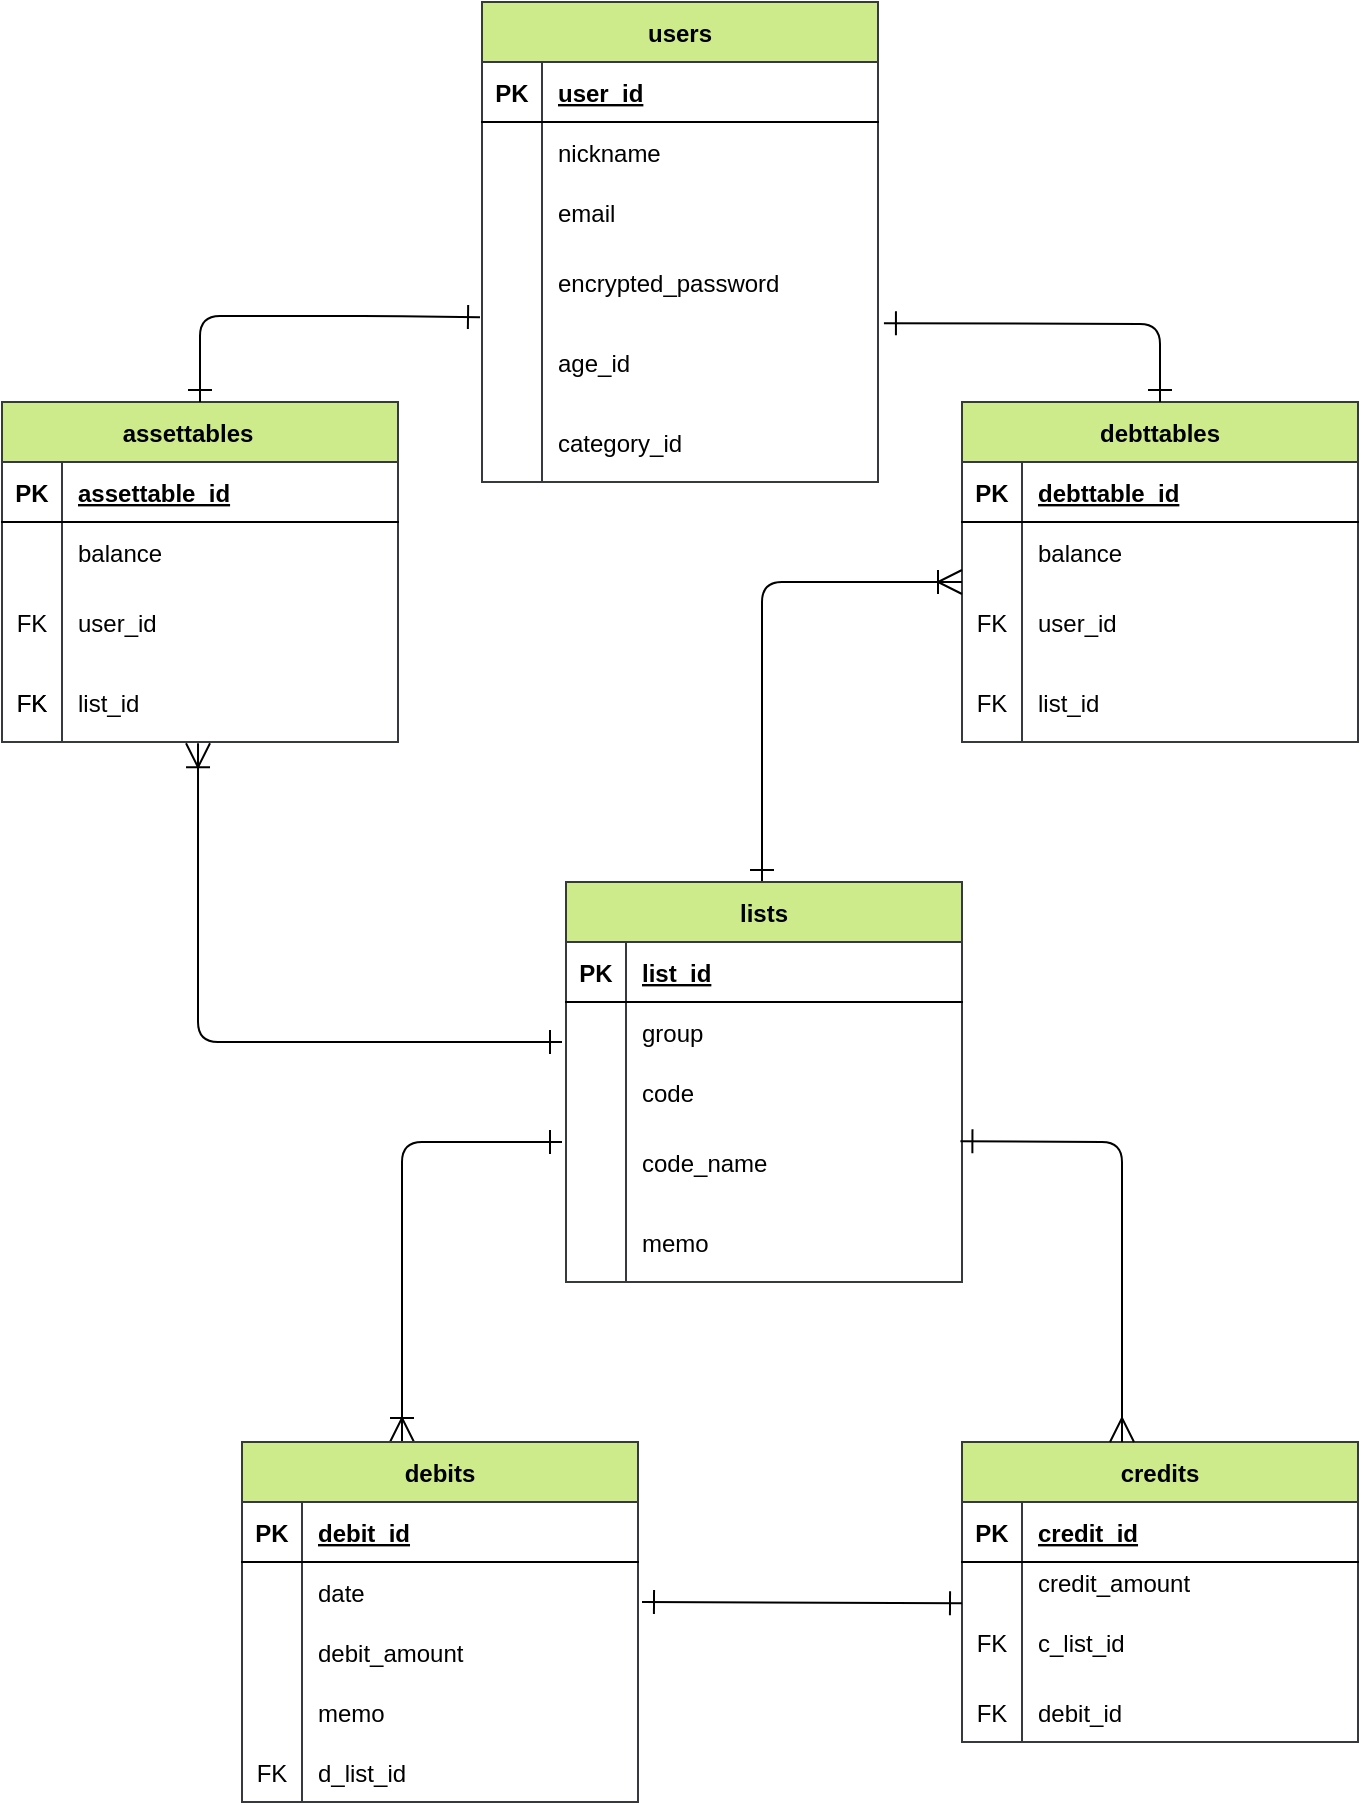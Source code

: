 <mxfile>
    <diagram id="q282fwEJMZkLWkkRL0Ae" name="ER図">
        <mxGraphModel dx="1552" dy="1173" grid="1" gridSize="10" guides="1" tooltips="1" connect="1" arrows="1" fold="1" page="0" pageScale="1" pageWidth="827" pageHeight="1169" background="#ffffff" math="0" shadow="0">
            <root>
                <mxCell id="eegR__vz5L14NArXy21z-0"/>
                <mxCell id="eegR__vz5L14NArXy21z-1" parent="eegR__vz5L14NArXy21z-0"/>
                <mxCell id="Yt50TK3ZC0SGg394hoFz-0" value="users" style="shape=table;startSize=30;container=1;collapsible=1;childLayout=tableLayout;fixedRows=1;rowLines=0;fontStyle=1;align=center;resizeLast=1;strokeColor=#36393d;fillColor=#cdeb8b;fontColor=#000000;portConstraintRotation=0;resizeLastRow=1;" parent="eegR__vz5L14NArXy21z-1" vertex="1">
                    <mxGeometry x="280" y="40" width="198" height="240" as="geometry"/>
                </mxCell>
                <mxCell id="Yt50TK3ZC0SGg394hoFz-1" value="" style="shape=partialRectangle;collapsible=0;dropTarget=0;pointerEvents=0;fillColor=none;top=0;left=0;bottom=1;right=0;points=[[0,0.5],[1,0.5]];portConstraint=eastwest;strokeColor=#000000;fontColor=#000000;" parent="Yt50TK3ZC0SGg394hoFz-0" vertex="1">
                    <mxGeometry y="30" width="198" height="30" as="geometry"/>
                </mxCell>
                <mxCell id="Yt50TK3ZC0SGg394hoFz-2" value="PK" style="shape=partialRectangle;connectable=0;fillColor=none;top=0;left=0;bottom=0;right=0;fontStyle=1;overflow=hidden;strokeColor=#000000;fontColor=#000000;" parent="Yt50TK3ZC0SGg394hoFz-1" vertex="1">
                    <mxGeometry width="30" height="30" as="geometry">
                        <mxRectangle width="30" height="30" as="alternateBounds"/>
                    </mxGeometry>
                </mxCell>
                <mxCell id="Yt50TK3ZC0SGg394hoFz-3" value="user_id" style="shape=partialRectangle;connectable=0;fillColor=none;top=0;left=0;bottom=0;right=0;align=left;spacingLeft=6;fontStyle=5;overflow=hidden;strokeColor=#000000;fontColor=#000000;" parent="Yt50TK3ZC0SGg394hoFz-1" vertex="1">
                    <mxGeometry x="30" width="168" height="30" as="geometry">
                        <mxRectangle width="168" height="30" as="alternateBounds"/>
                    </mxGeometry>
                </mxCell>
                <mxCell id="Yt50TK3ZC0SGg394hoFz-4" value="" style="shape=partialRectangle;collapsible=0;dropTarget=0;pointerEvents=0;fillColor=none;top=0;left=0;bottom=0;right=0;points=[[0,0.5],[1,0.5]];portConstraint=eastwest;strokeColor=#000000;fontColor=#000000;" parent="Yt50TK3ZC0SGg394hoFz-0" vertex="1">
                    <mxGeometry y="60" width="198" height="30" as="geometry"/>
                </mxCell>
                <mxCell id="Yt50TK3ZC0SGg394hoFz-5" value="" style="shape=partialRectangle;connectable=0;fillColor=none;top=0;left=0;bottom=0;right=0;editable=1;overflow=hidden;strokeColor=#000000;fontColor=#000000;" parent="Yt50TK3ZC0SGg394hoFz-4" vertex="1">
                    <mxGeometry width="30" height="30" as="geometry">
                        <mxRectangle width="30" height="30" as="alternateBounds"/>
                    </mxGeometry>
                </mxCell>
                <mxCell id="Yt50TK3ZC0SGg394hoFz-6" value="nickname" style="shape=partialRectangle;connectable=0;fillColor=none;top=0;left=0;bottom=0;right=0;align=left;spacingLeft=6;overflow=hidden;strokeColor=#000000;fontColor=#000000;" parent="Yt50TK3ZC0SGg394hoFz-4" vertex="1">
                    <mxGeometry x="30" width="168" height="30" as="geometry">
                        <mxRectangle width="168" height="30" as="alternateBounds"/>
                    </mxGeometry>
                </mxCell>
                <mxCell id="YVtizu-NcN1rJHXgqdn3-7" value="" style="shape=partialRectangle;collapsible=0;dropTarget=0;pointerEvents=0;fillColor=none;top=0;left=0;bottom=0;right=0;points=[[0,0.5],[1,0.5]];portConstraint=eastwest;strokeColor=#000000;fontColor=#000000;" parent="Yt50TK3ZC0SGg394hoFz-0" vertex="1">
                    <mxGeometry y="90" width="198" height="30" as="geometry"/>
                </mxCell>
                <mxCell id="YVtizu-NcN1rJHXgqdn3-8" value="" style="shape=partialRectangle;connectable=0;fillColor=none;top=0;left=0;bottom=0;right=0;editable=1;overflow=hidden;strokeColor=#000000;fontColor=#000000;" parent="YVtizu-NcN1rJHXgqdn3-7" vertex="1">
                    <mxGeometry width="30" height="30" as="geometry">
                        <mxRectangle width="30" height="30" as="alternateBounds"/>
                    </mxGeometry>
                </mxCell>
                <mxCell id="YVtizu-NcN1rJHXgqdn3-9" value="email" style="shape=partialRectangle;connectable=0;fillColor=none;top=0;left=0;bottom=0;right=0;align=left;spacingLeft=6;overflow=hidden;strokeColor=#000000;fontColor=#000000;" parent="YVtizu-NcN1rJHXgqdn3-7" vertex="1">
                    <mxGeometry x="30" width="168" height="30" as="geometry">
                        <mxRectangle width="168" height="30" as="alternateBounds"/>
                    </mxGeometry>
                </mxCell>
                <mxCell id="Yt50TK3ZC0SGg394hoFz-10" value="" style="shape=partialRectangle;collapsible=0;dropTarget=0;pointerEvents=0;fillColor=none;top=0;left=0;bottom=0;right=0;points=[[0,0.5],[1,0.5]];portConstraint=eastwest;strokeColor=#000000;fontColor=#000000;" parent="Yt50TK3ZC0SGg394hoFz-0" vertex="1">
                    <mxGeometry y="120" width="198" height="40" as="geometry"/>
                </mxCell>
                <mxCell id="Yt50TK3ZC0SGg394hoFz-11" value="" style="shape=partialRectangle;connectable=0;fillColor=none;top=0;left=0;bottom=0;right=0;editable=1;overflow=hidden;strokeColor=#000000;fontColor=#000000;" parent="Yt50TK3ZC0SGg394hoFz-10" vertex="1">
                    <mxGeometry width="30" height="40" as="geometry">
                        <mxRectangle width="30" height="40" as="alternateBounds"/>
                    </mxGeometry>
                </mxCell>
                <mxCell id="Yt50TK3ZC0SGg394hoFz-12" value="encrypted_password" style="shape=partialRectangle;connectable=0;fillColor=none;top=0;left=0;bottom=0;right=0;align=left;spacingLeft=6;overflow=hidden;strokeColor=#000000;fontColor=#000000;" parent="Yt50TK3ZC0SGg394hoFz-10" vertex="1">
                    <mxGeometry x="30" width="168" height="40" as="geometry">
                        <mxRectangle width="168" height="40" as="alternateBounds"/>
                    </mxGeometry>
                </mxCell>
                <mxCell id="Yt50TK3ZC0SGg394hoFz-39" style="shape=partialRectangle;collapsible=0;dropTarget=0;pointerEvents=0;fillColor=none;top=0;left=0;bottom=0;right=0;points=[[0,0.5],[1,0.5]];portConstraint=eastwest;strokeColor=#000000;fontColor=#000000;" parent="Yt50TK3ZC0SGg394hoFz-0" vertex="1">
                    <mxGeometry y="160" width="198" height="40" as="geometry"/>
                </mxCell>
                <mxCell id="Yt50TK3ZC0SGg394hoFz-40" style="shape=partialRectangle;connectable=0;fillColor=none;top=0;left=0;bottom=0;right=0;editable=1;overflow=hidden;strokeColor=#000000;fontColor=#000000;" parent="Yt50TK3ZC0SGg394hoFz-39" vertex="1">
                    <mxGeometry width="30" height="40" as="geometry">
                        <mxRectangle width="30" height="40" as="alternateBounds"/>
                    </mxGeometry>
                </mxCell>
                <mxCell id="Yt50TK3ZC0SGg394hoFz-41" value="age_id" style="shape=partialRectangle;connectable=0;fillColor=none;top=0;left=0;bottom=0;right=0;align=left;spacingLeft=6;overflow=hidden;strokeColor=#000000;fontColor=#000000;" parent="Yt50TK3ZC0SGg394hoFz-39" vertex="1">
                    <mxGeometry x="30" width="168" height="40" as="geometry">
                        <mxRectangle width="168" height="40" as="alternateBounds"/>
                    </mxGeometry>
                </mxCell>
                <mxCell id="Yt50TK3ZC0SGg394hoFz-42" style="shape=partialRectangle;collapsible=0;dropTarget=0;pointerEvents=0;fillColor=none;top=0;left=0;bottom=0;right=0;points=[[0,0.5],[1,0.5]];portConstraint=eastwest;strokeColor=#000000;fontColor=#000000;" parent="Yt50TK3ZC0SGg394hoFz-0" vertex="1">
                    <mxGeometry y="200" width="198" height="40" as="geometry"/>
                </mxCell>
                <mxCell id="Yt50TK3ZC0SGg394hoFz-43" style="shape=partialRectangle;connectable=0;fillColor=none;top=0;left=0;bottom=0;right=0;editable=1;overflow=hidden;strokeColor=#000000;fontColor=#000000;" parent="Yt50TK3ZC0SGg394hoFz-42" vertex="1">
                    <mxGeometry width="30" height="40" as="geometry">
                        <mxRectangle width="30" height="40" as="alternateBounds"/>
                    </mxGeometry>
                </mxCell>
                <mxCell id="Yt50TK3ZC0SGg394hoFz-44" value="category_id" style="shape=partialRectangle;connectable=0;fillColor=none;top=0;left=0;bottom=0;right=0;align=left;spacingLeft=6;overflow=hidden;strokeColor=#000000;fontColor=#000000;" parent="Yt50TK3ZC0SGg394hoFz-42" vertex="1">
                    <mxGeometry x="30" width="168" height="40" as="geometry">
                        <mxRectangle width="168" height="40" as="alternateBounds"/>
                    </mxGeometry>
                </mxCell>
                <mxCell id="Yt50TK3ZC0SGg394hoFz-13" value="assettables　" style="shape=table;startSize=30;container=1;collapsible=1;childLayout=tableLayout;fixedRows=1;rowLines=0;fontStyle=1;align=center;resizeLast=1;strokeColor=#36393d;fillColor=#cdeb8b;fontColor=#000000;portConstraintRotation=0;resizeLastRow=1;" parent="eegR__vz5L14NArXy21z-1" vertex="1">
                    <mxGeometry x="40" y="240" width="198" height="170" as="geometry"/>
                </mxCell>
                <mxCell id="Yt50TK3ZC0SGg394hoFz-14" value="" style="shape=partialRectangle;collapsible=0;dropTarget=0;pointerEvents=0;fillColor=none;top=0;left=0;bottom=1;right=0;points=[[0,0.5],[1,0.5]];portConstraint=eastwest;strokeColor=#000000;fontColor=#000000;" parent="Yt50TK3ZC0SGg394hoFz-13" vertex="1">
                    <mxGeometry y="30" width="198" height="30" as="geometry"/>
                </mxCell>
                <mxCell id="Yt50TK3ZC0SGg394hoFz-15" value="PK" style="shape=partialRectangle;connectable=0;fillColor=none;top=0;left=0;bottom=0;right=0;fontStyle=1;overflow=hidden;strokeColor=#000000;fontColor=#000000;" parent="Yt50TK3ZC0SGg394hoFz-14" vertex="1">
                    <mxGeometry width="30" height="30" as="geometry">
                        <mxRectangle width="30" height="30" as="alternateBounds"/>
                    </mxGeometry>
                </mxCell>
                <mxCell id="Yt50TK3ZC0SGg394hoFz-16" value="assettable_id" style="shape=partialRectangle;connectable=0;fillColor=none;top=0;left=0;bottom=0;right=0;align=left;spacingLeft=6;fontStyle=5;overflow=hidden;strokeColor=#000000;fontColor=#000000;" parent="Yt50TK3ZC0SGg394hoFz-14" vertex="1">
                    <mxGeometry x="30" width="168" height="30" as="geometry">
                        <mxRectangle width="168" height="30" as="alternateBounds"/>
                    </mxGeometry>
                </mxCell>
                <mxCell id="Yt50TK3ZC0SGg394hoFz-17" value="" style="shape=partialRectangle;collapsible=0;dropTarget=0;pointerEvents=0;fillColor=none;top=0;left=0;bottom=0;right=0;points=[[0,0.5],[1,0.5]];portConstraint=eastwest;strokeColor=#000000;fontColor=#000000;" parent="Yt50TK3ZC0SGg394hoFz-13" vertex="1">
                    <mxGeometry y="60" width="198" height="30" as="geometry"/>
                </mxCell>
                <mxCell id="Yt50TK3ZC0SGg394hoFz-18" value="" style="shape=partialRectangle;connectable=0;fillColor=none;top=0;left=0;bottom=0;right=0;editable=1;overflow=hidden;strokeColor=#000000;fontColor=#000000;" parent="Yt50TK3ZC0SGg394hoFz-17" vertex="1">
                    <mxGeometry width="30" height="30" as="geometry">
                        <mxRectangle width="30" height="30" as="alternateBounds"/>
                    </mxGeometry>
                </mxCell>
                <mxCell id="Yt50TK3ZC0SGg394hoFz-19" value="balance" style="shape=partialRectangle;connectable=0;fillColor=none;top=0;left=0;bottom=0;right=0;align=left;spacingLeft=6;overflow=hidden;strokeColor=#000000;fontColor=#000000;" parent="Yt50TK3ZC0SGg394hoFz-17" vertex="1">
                    <mxGeometry x="30" width="168" height="30" as="geometry">
                        <mxRectangle width="168" height="30" as="alternateBounds"/>
                    </mxGeometry>
                </mxCell>
                <mxCell id="Yt50TK3ZC0SGg394hoFz-23" value="" style="shape=partialRectangle;collapsible=0;dropTarget=0;pointerEvents=0;fillColor=none;top=0;left=0;bottom=0;right=0;points=[[0,0.5],[1,0.5]];portConstraint=eastwest;strokeColor=#000000;fontColor=#000000;" parent="Yt50TK3ZC0SGg394hoFz-13" vertex="1">
                    <mxGeometry y="90" width="198" height="40" as="geometry"/>
                </mxCell>
                <mxCell id="Yt50TK3ZC0SGg394hoFz-24" value="" style="shape=partialRectangle;connectable=0;fillColor=none;top=0;left=0;bottom=0;right=0;editable=1;overflow=hidden;strokeColor=#000000;fontColor=#000000;" parent="Yt50TK3ZC0SGg394hoFz-23" vertex="1">
                    <mxGeometry width="30" height="40" as="geometry">
                        <mxRectangle width="30" height="40" as="alternateBounds"/>
                    </mxGeometry>
                </mxCell>
                <mxCell id="Yt50TK3ZC0SGg394hoFz-25" value="user_id" style="shape=partialRectangle;connectable=0;fillColor=none;top=0;left=0;bottom=0;right=0;align=left;spacingLeft=6;overflow=hidden;strokeColor=#000000;fontColor=#000000;" parent="Yt50TK3ZC0SGg394hoFz-23" vertex="1">
                    <mxGeometry x="30" width="168" height="40" as="geometry">
                        <mxRectangle width="168" height="40" as="alternateBounds"/>
                    </mxGeometry>
                </mxCell>
                <mxCell id="YVtizu-NcN1rJHXgqdn3-1" style="shape=partialRectangle;collapsible=0;dropTarget=0;pointerEvents=0;fillColor=none;top=0;left=0;bottom=0;right=0;points=[[0,0.5],[1,0.5]];portConstraint=eastwest;strokeColor=#000000;fontColor=#000000;" parent="Yt50TK3ZC0SGg394hoFz-13" vertex="1">
                    <mxGeometry y="130" width="198" height="40" as="geometry"/>
                </mxCell>
                <mxCell id="YVtizu-NcN1rJHXgqdn3-2" value="FK" style="shape=partialRectangle;connectable=0;fillColor=none;top=0;left=0;bottom=0;right=0;editable=1;overflow=hidden;strokeColor=#000000;fontColor=#000000;" parent="YVtizu-NcN1rJHXgqdn3-1" vertex="1">
                    <mxGeometry width="30" height="40" as="geometry">
                        <mxRectangle width="30" height="40" as="alternateBounds"/>
                    </mxGeometry>
                </mxCell>
                <mxCell id="YVtizu-NcN1rJHXgqdn3-3" value="list_id" style="shape=partialRectangle;connectable=0;fillColor=none;top=0;left=0;bottom=0;right=0;align=left;spacingLeft=6;overflow=hidden;strokeColor=#000000;fontColor=#000000;" parent="YVtizu-NcN1rJHXgqdn3-1" vertex="1">
                    <mxGeometry x="30" width="168" height="40" as="geometry">
                        <mxRectangle width="168" height="40" as="alternateBounds"/>
                    </mxGeometry>
                </mxCell>
                <mxCell id="q8mG7Pg_NjDbpUrnA5I_-1" style="edgeStyle=none;html=1;startArrow=ERoneToMany;startFill=0;endArrow=ERone;endFill=0;strokeColor=#000000;endSize=10;startSize=10;" parent="eegR__vz5L14NArXy21z-1" edge="1">
                    <mxGeometry relative="1" as="geometry">
                        <mxPoint x="320" y="610" as="targetPoint"/>
                        <mxPoint x="240" y="760" as="sourcePoint"/>
                        <Array as="points">
                            <mxPoint x="240" y="610"/>
                        </Array>
                    </mxGeometry>
                </mxCell>
                <mxCell id="Yt50TK3ZC0SGg394hoFz-26" value="debits" style="shape=table;startSize=30;container=1;collapsible=1;childLayout=tableLayout;fixedRows=1;rowLines=0;fontStyle=1;align=center;resizeLast=1;strokeColor=#36393d;fillColor=#cdeb8b;fontColor=#000000;portConstraintRotation=0;resizeLastRow=1;" parent="eegR__vz5L14NArXy21z-1" vertex="1">
                    <mxGeometry x="160" y="760" width="198" height="180" as="geometry"/>
                </mxCell>
                <mxCell id="Yt50TK3ZC0SGg394hoFz-27" value="" style="shape=partialRectangle;collapsible=0;dropTarget=0;pointerEvents=0;fillColor=none;top=0;left=0;bottom=1;right=0;points=[[0,0.5],[1,0.5]];portConstraint=eastwest;strokeColor=#000000;fontColor=#000000;" parent="Yt50TK3ZC0SGg394hoFz-26" vertex="1">
                    <mxGeometry y="30" width="198" height="30" as="geometry"/>
                </mxCell>
                <mxCell id="Yt50TK3ZC0SGg394hoFz-28" value="PK" style="shape=partialRectangle;connectable=0;fillColor=none;top=0;left=0;bottom=0;right=0;fontStyle=1;overflow=hidden;strokeColor=#000000;fontColor=#000000;" parent="Yt50TK3ZC0SGg394hoFz-27" vertex="1">
                    <mxGeometry width="30" height="30" as="geometry">
                        <mxRectangle width="30" height="30" as="alternateBounds"/>
                    </mxGeometry>
                </mxCell>
                <mxCell id="Yt50TK3ZC0SGg394hoFz-29" value="debit_id" style="shape=partialRectangle;connectable=0;fillColor=none;top=0;left=0;bottom=0;right=0;align=left;spacingLeft=6;fontStyle=5;overflow=hidden;strokeColor=#000000;fontColor=#000000;" parent="Yt50TK3ZC0SGg394hoFz-27" vertex="1">
                    <mxGeometry x="30" width="168" height="30" as="geometry">
                        <mxRectangle width="168" height="30" as="alternateBounds"/>
                    </mxGeometry>
                </mxCell>
                <mxCell id="Yt50TK3ZC0SGg394hoFz-30" value="" style="shape=partialRectangle;collapsible=0;dropTarget=0;pointerEvents=0;fillColor=none;top=0;left=0;bottom=0;right=0;points=[[0,0.5],[1,0.5]];portConstraint=eastwest;strokeColor=#000000;fontColor=#000000;" parent="Yt50TK3ZC0SGg394hoFz-26" vertex="1">
                    <mxGeometry y="60" width="198" height="30" as="geometry"/>
                </mxCell>
                <mxCell id="Yt50TK3ZC0SGg394hoFz-31" value="" style="shape=partialRectangle;connectable=0;fillColor=none;top=0;left=0;bottom=0;right=0;editable=1;overflow=hidden;strokeColor=#000000;fontColor=#000000;" parent="Yt50TK3ZC0SGg394hoFz-30" vertex="1">
                    <mxGeometry width="30" height="30" as="geometry">
                        <mxRectangle width="30" height="30" as="alternateBounds"/>
                    </mxGeometry>
                </mxCell>
                <mxCell id="Yt50TK3ZC0SGg394hoFz-32" value="date" style="shape=partialRectangle;connectable=0;fillColor=none;top=0;left=0;bottom=0;right=0;align=left;spacingLeft=6;overflow=hidden;strokeColor=#000000;fontColor=#000000;" parent="Yt50TK3ZC0SGg394hoFz-30" vertex="1">
                    <mxGeometry x="30" width="168" height="30" as="geometry">
                        <mxRectangle width="168" height="30" as="alternateBounds"/>
                    </mxGeometry>
                </mxCell>
                <mxCell id="Yt50TK3ZC0SGg394hoFz-33" value="" style="shape=partialRectangle;collapsible=0;dropTarget=0;pointerEvents=0;fillColor=none;top=0;left=0;bottom=0;right=0;points=[[0,0.5],[1,0.5]];portConstraint=eastwest;strokeColor=#000000;fontColor=#000000;" parent="Yt50TK3ZC0SGg394hoFz-26" vertex="1">
                    <mxGeometry y="90" width="198" height="30" as="geometry"/>
                </mxCell>
                <mxCell id="Yt50TK3ZC0SGg394hoFz-34" value="" style="shape=partialRectangle;connectable=0;fillColor=none;top=0;left=0;bottom=0;right=0;editable=1;overflow=hidden;strokeColor=#000000;fontColor=#000000;" parent="Yt50TK3ZC0SGg394hoFz-33" vertex="1">
                    <mxGeometry width="30" height="30" as="geometry">
                        <mxRectangle width="30" height="30" as="alternateBounds"/>
                    </mxGeometry>
                </mxCell>
                <mxCell id="Yt50TK3ZC0SGg394hoFz-35" value="debit_amount" style="shape=partialRectangle;connectable=0;fillColor=none;top=0;left=0;bottom=0;right=0;align=left;spacingLeft=6;overflow=hidden;strokeColor=#000000;fontColor=#000000;" parent="Yt50TK3ZC0SGg394hoFz-33" vertex="1">
                    <mxGeometry x="30" width="168" height="30" as="geometry">
                        <mxRectangle width="168" height="30" as="alternateBounds"/>
                    </mxGeometry>
                </mxCell>
                <mxCell id="q8mG7Pg_NjDbpUrnA5I_-3" style="shape=partialRectangle;collapsible=0;dropTarget=0;pointerEvents=0;fillColor=none;top=0;left=0;bottom=0;right=0;points=[[0,0.5],[1,0.5]];portConstraint=eastwest;strokeColor=#000000;fontColor=#000000;" parent="Yt50TK3ZC0SGg394hoFz-26" vertex="1">
                    <mxGeometry y="120" width="198" height="30" as="geometry"/>
                </mxCell>
                <mxCell id="q8mG7Pg_NjDbpUrnA5I_-4" style="shape=partialRectangle;connectable=0;fillColor=none;top=0;left=0;bottom=0;right=0;editable=1;overflow=hidden;strokeColor=#000000;fontColor=#000000;" parent="q8mG7Pg_NjDbpUrnA5I_-3" vertex="1">
                    <mxGeometry width="30" height="30" as="geometry">
                        <mxRectangle width="30" height="30" as="alternateBounds"/>
                    </mxGeometry>
                </mxCell>
                <mxCell id="q8mG7Pg_NjDbpUrnA5I_-5" value="memo" style="shape=partialRectangle;connectable=0;fillColor=none;top=0;left=0;bottom=0;right=0;align=left;spacingLeft=6;overflow=hidden;strokeColor=#000000;fontColor=#000000;" parent="q8mG7Pg_NjDbpUrnA5I_-3" vertex="1">
                    <mxGeometry x="30" width="168" height="30" as="geometry">
                        <mxRectangle width="168" height="30" as="alternateBounds"/>
                    </mxGeometry>
                </mxCell>
                <mxCell id="YVtizu-NcN1rJHXgqdn3-14" style="shape=partialRectangle;collapsible=0;dropTarget=0;pointerEvents=0;fillColor=none;top=0;left=0;bottom=0;right=0;points=[[0,0.5],[1,0.5]];portConstraint=eastwest;strokeColor=#000000;fontColor=#000000;" parent="Yt50TK3ZC0SGg394hoFz-26" vertex="1">
                    <mxGeometry y="150" width="198" height="30" as="geometry"/>
                </mxCell>
                <mxCell id="YVtizu-NcN1rJHXgqdn3-15" value="FK" style="shape=partialRectangle;connectable=0;fillColor=none;top=0;left=0;bottom=0;right=0;editable=1;overflow=hidden;strokeColor=#000000;fontColor=#000000;" parent="YVtizu-NcN1rJHXgqdn3-14" vertex="1">
                    <mxGeometry width="30" height="30" as="geometry">
                        <mxRectangle width="30" height="30" as="alternateBounds"/>
                    </mxGeometry>
                </mxCell>
                <mxCell id="YVtizu-NcN1rJHXgqdn3-16" value="d_list_id" style="shape=partialRectangle;connectable=0;fillColor=none;top=0;left=0;bottom=0;right=0;align=left;spacingLeft=6;overflow=hidden;strokeColor=#000000;fontColor=#000000;" parent="YVtizu-NcN1rJHXgqdn3-14" vertex="1">
                    <mxGeometry x="30" width="168" height="30" as="geometry">
                        <mxRectangle width="168" height="30" as="alternateBounds"/>
                    </mxGeometry>
                </mxCell>
                <mxCell id="xFn7T02xFGm8urE7_dDy-0" style="edgeStyle=none;html=1;entryX=0;entryY=0.5;entryDx=0;entryDy=0;startArrow=ERone;startFill=0;endArrow=ERoneToMany;endFill=0;strokeColor=#000000;endSize=10;startSize=10;" parent="eegR__vz5L14NArXy21z-1" target="Yt50TK3ZC0SGg394hoFz-33" edge="1">
                    <mxGeometry relative="1" as="geometry"/>
                </mxCell>
                <mxCell id="YVtizu-NcN1rJHXgqdn3-10" style="edgeStyle=none;html=1;entryX=0.5;entryY=0;entryDx=0;entryDy=0;strokeColor=#000000;startArrow=ERone;startFill=0;endArrow=ERone;endFill=0;endSize=10;startSize=10;exitX=-0.005;exitY=-0.06;exitDx=0;exitDy=0;exitPerimeter=0;" parent="eegR__vz5L14NArXy21z-1" source="Yt50TK3ZC0SGg394hoFz-39" target="Yt50TK3ZC0SGg394hoFz-13" edge="1">
                    <mxGeometry relative="1" as="geometry">
                        <Array as="points">
                            <mxPoint x="230" y="197"/>
                            <mxPoint x="139" y="197"/>
                        </Array>
                    </mxGeometry>
                </mxCell>
                <mxCell id="YVtizu-NcN1rJHXgqdn3-21" value="credits" style="shape=table;startSize=30;container=1;collapsible=1;childLayout=tableLayout;fixedRows=1;rowLines=0;fontStyle=1;align=center;resizeLast=1;strokeColor=#36393d;fillColor=#cdeb8b;fontColor=#000000;portConstraintRotation=0;resizeLastRow=1;" parent="eegR__vz5L14NArXy21z-1" vertex="1">
                    <mxGeometry x="520" y="760" width="198" height="150" as="geometry"/>
                </mxCell>
                <mxCell id="YVtizu-NcN1rJHXgqdn3-22" value="" style="shape=partialRectangle;collapsible=0;dropTarget=0;pointerEvents=0;fillColor=none;top=0;left=0;bottom=1;right=0;points=[[0,0.5],[1,0.5]];portConstraint=eastwest;strokeColor=#000000;fontColor=#000000;" parent="YVtizu-NcN1rJHXgqdn3-21" vertex="1">
                    <mxGeometry y="30" width="198" height="30" as="geometry"/>
                </mxCell>
                <mxCell id="YVtizu-NcN1rJHXgqdn3-23" value="PK" style="shape=partialRectangle;connectable=0;fillColor=none;top=0;left=0;bottom=0;right=0;fontStyle=1;overflow=hidden;strokeColor=#000000;fontColor=#000000;" parent="YVtizu-NcN1rJHXgqdn3-22" vertex="1">
                    <mxGeometry width="30" height="30" as="geometry">
                        <mxRectangle width="30" height="30" as="alternateBounds"/>
                    </mxGeometry>
                </mxCell>
                <mxCell id="YVtizu-NcN1rJHXgqdn3-24" value="credit_id" style="shape=partialRectangle;connectable=0;fillColor=none;top=0;left=0;bottom=0;right=0;align=left;spacingLeft=6;fontStyle=5;overflow=hidden;strokeColor=#000000;fontColor=#000000;" parent="YVtizu-NcN1rJHXgqdn3-22" vertex="1">
                    <mxGeometry x="30" width="168" height="30" as="geometry">
                        <mxRectangle width="168" height="30" as="alternateBounds"/>
                    </mxGeometry>
                </mxCell>
                <mxCell id="YVtizu-NcN1rJHXgqdn3-25" value="" style="shape=partialRectangle;collapsible=0;dropTarget=0;pointerEvents=0;fillColor=none;top=0;left=0;bottom=0;right=0;points=[[0,0.5],[1,0.5]];portConstraint=eastwest;strokeColor=#000000;fontColor=#000000;" parent="YVtizu-NcN1rJHXgqdn3-21" vertex="1">
                    <mxGeometry y="60" width="198" height="20" as="geometry"/>
                </mxCell>
                <mxCell id="YVtizu-NcN1rJHXgqdn3-26" value="" style="shape=partialRectangle;connectable=0;fillColor=none;top=0;left=0;bottom=0;right=0;editable=1;overflow=hidden;strokeColor=#000000;fontColor=#000000;" parent="YVtizu-NcN1rJHXgqdn3-25" vertex="1">
                    <mxGeometry width="30" height="20" as="geometry">
                        <mxRectangle width="30" height="20" as="alternateBounds"/>
                    </mxGeometry>
                </mxCell>
                <mxCell id="YVtizu-NcN1rJHXgqdn3-27" value="credit_amount" style="shape=partialRectangle;connectable=0;fillColor=none;top=0;left=0;bottom=0;right=0;align=left;spacingLeft=6;overflow=hidden;strokeColor=#000000;fontColor=#000000;" parent="YVtizu-NcN1rJHXgqdn3-25" vertex="1">
                    <mxGeometry x="30" width="168" height="20" as="geometry">
                        <mxRectangle width="168" height="20" as="alternateBounds"/>
                    </mxGeometry>
                </mxCell>
                <mxCell id="YVtizu-NcN1rJHXgqdn3-40" value="" style="shape=partialRectangle;collapsible=0;dropTarget=0;pointerEvents=0;fillColor=none;top=0;left=0;bottom=0;right=0;points=[[0,0.5],[1,0.5]];portConstraint=eastwest;strokeColor=#000000;fontColor=#000000;" parent="YVtizu-NcN1rJHXgqdn3-21" vertex="1">
                    <mxGeometry y="80" width="198" height="40" as="geometry"/>
                </mxCell>
                <mxCell id="YVtizu-NcN1rJHXgqdn3-41" value="FK" style="shape=partialRectangle;connectable=0;fillColor=none;top=0;left=0;bottom=0;right=0;editable=1;overflow=hidden;strokeColor=#000000;fontColor=#000000;" parent="YVtizu-NcN1rJHXgqdn3-40" vertex="1">
                    <mxGeometry width="30" height="40" as="geometry">
                        <mxRectangle width="30" height="40" as="alternateBounds"/>
                    </mxGeometry>
                </mxCell>
                <mxCell id="YVtizu-NcN1rJHXgqdn3-42" value="c_list_id" style="shape=partialRectangle;connectable=0;fillColor=none;top=0;left=0;bottom=0;right=0;align=left;spacingLeft=6;overflow=hidden;strokeColor=#000000;fontColor=#000000;" parent="YVtizu-NcN1rJHXgqdn3-40" vertex="1">
                    <mxGeometry x="30" width="168" height="40" as="geometry">
                        <mxRectangle width="168" height="40" as="alternateBounds"/>
                    </mxGeometry>
                </mxCell>
                <mxCell id="YVtizu-NcN1rJHXgqdn3-28" value="" style="shape=partialRectangle;collapsible=0;dropTarget=0;pointerEvents=0;fillColor=none;top=0;left=0;bottom=0;right=0;points=[[0,0.5],[1,0.5]];portConstraint=eastwest;strokeColor=#000000;fontColor=#000000;" parent="YVtizu-NcN1rJHXgqdn3-21" vertex="1">
                    <mxGeometry y="120" width="198" height="30" as="geometry"/>
                </mxCell>
                <mxCell id="YVtizu-NcN1rJHXgqdn3-29" value="FK" style="shape=partialRectangle;connectable=0;fillColor=none;top=0;left=0;bottom=0;right=0;editable=1;overflow=hidden;strokeColor=#000000;fontColor=#000000;" parent="YVtizu-NcN1rJHXgqdn3-28" vertex="1">
                    <mxGeometry width="30" height="30" as="geometry">
                        <mxRectangle width="30" height="30" as="alternateBounds"/>
                    </mxGeometry>
                </mxCell>
                <mxCell id="YVtizu-NcN1rJHXgqdn3-30" value="debit_id" style="shape=partialRectangle;connectable=0;fillColor=none;top=0;left=0;bottom=0;right=0;align=left;spacingLeft=6;overflow=hidden;strokeColor=#000000;fontColor=#000000;" parent="YVtizu-NcN1rJHXgqdn3-28" vertex="1">
                    <mxGeometry x="30" width="168" height="30" as="geometry">
                        <mxRectangle width="168" height="30" as="alternateBounds"/>
                    </mxGeometry>
                </mxCell>
                <mxCell id="2_neo06revZiAMq_H22w-0" value="FK" style="shape=partialRectangle;connectable=0;fillColor=none;top=0;left=0;bottom=0;right=0;editable=1;overflow=hidden;strokeColor=#000000;fontColor=#000000;" parent="eegR__vz5L14NArXy21z-1" vertex="1">
                    <mxGeometry x="40" y="370" width="30" height="40" as="geometry">
                        <mxRectangle width="30" height="40" as="alternateBounds"/>
                    </mxGeometry>
                </mxCell>
                <mxCell id="2_neo06revZiAMq_H22w-1" value="debttables" style="shape=table;startSize=30;container=1;collapsible=1;childLayout=tableLayout;fixedRows=1;rowLines=0;fontStyle=1;align=center;resizeLast=1;strokeColor=#36393d;fillColor=#cdeb8b;fontColor=#000000;portConstraintRotation=0;resizeLastRow=1;" parent="eegR__vz5L14NArXy21z-1" vertex="1">
                    <mxGeometry x="520" y="240" width="198" height="170" as="geometry"/>
                </mxCell>
                <mxCell id="2_neo06revZiAMq_H22w-2" value="" style="shape=partialRectangle;collapsible=0;dropTarget=0;pointerEvents=0;fillColor=none;top=0;left=0;bottom=1;right=0;points=[[0,0.5],[1,0.5]];portConstraint=eastwest;strokeColor=#000000;fontColor=#000000;" parent="2_neo06revZiAMq_H22w-1" vertex="1">
                    <mxGeometry y="30" width="198" height="30" as="geometry"/>
                </mxCell>
                <mxCell id="2_neo06revZiAMq_H22w-3" value="PK" style="shape=partialRectangle;connectable=0;fillColor=none;top=0;left=0;bottom=0;right=0;fontStyle=1;overflow=hidden;strokeColor=#000000;fontColor=#000000;" parent="2_neo06revZiAMq_H22w-2" vertex="1">
                    <mxGeometry width="30" height="30" as="geometry">
                        <mxRectangle width="30" height="30" as="alternateBounds"/>
                    </mxGeometry>
                </mxCell>
                <mxCell id="2_neo06revZiAMq_H22w-4" value="debttable_id" style="shape=partialRectangle;connectable=0;fillColor=none;top=0;left=0;bottom=0;right=0;align=left;spacingLeft=6;fontStyle=5;overflow=hidden;strokeColor=#000000;fontColor=#000000;" parent="2_neo06revZiAMq_H22w-2" vertex="1">
                    <mxGeometry x="30" width="168" height="30" as="geometry">
                        <mxRectangle width="168" height="30" as="alternateBounds"/>
                    </mxGeometry>
                </mxCell>
                <mxCell id="2_neo06revZiAMq_H22w-5" value="" style="shape=partialRectangle;collapsible=0;dropTarget=0;pointerEvents=0;fillColor=none;top=0;left=0;bottom=0;right=0;points=[[0,0.5],[1,0.5]];portConstraint=eastwest;strokeColor=#000000;fontColor=#000000;" parent="2_neo06revZiAMq_H22w-1" vertex="1">
                    <mxGeometry y="60" width="198" height="30" as="geometry"/>
                </mxCell>
                <mxCell id="2_neo06revZiAMq_H22w-6" value="" style="shape=partialRectangle;connectable=0;fillColor=none;top=0;left=0;bottom=0;right=0;editable=1;overflow=hidden;strokeColor=#000000;fontColor=#000000;" parent="2_neo06revZiAMq_H22w-5" vertex="1">
                    <mxGeometry width="30" height="30" as="geometry">
                        <mxRectangle width="30" height="30" as="alternateBounds"/>
                    </mxGeometry>
                </mxCell>
                <mxCell id="2_neo06revZiAMq_H22w-7" value="balance" style="shape=partialRectangle;connectable=0;fillColor=none;top=0;left=0;bottom=0;right=0;align=left;spacingLeft=6;overflow=hidden;strokeColor=#000000;fontColor=#000000;" parent="2_neo06revZiAMq_H22w-5" vertex="1">
                    <mxGeometry x="30" width="168" height="30" as="geometry">
                        <mxRectangle width="168" height="30" as="alternateBounds"/>
                    </mxGeometry>
                </mxCell>
                <mxCell id="2_neo06revZiAMq_H22w-8" value="" style="shape=partialRectangle;collapsible=0;dropTarget=0;pointerEvents=0;fillColor=none;top=0;left=0;bottom=0;right=0;points=[[0,0.5],[1,0.5]];portConstraint=eastwest;strokeColor=#000000;fontColor=#000000;" parent="2_neo06revZiAMq_H22w-1" vertex="1">
                    <mxGeometry y="90" width="198" height="40" as="geometry"/>
                </mxCell>
                <mxCell id="2_neo06revZiAMq_H22w-9" value="" style="shape=partialRectangle;connectable=0;fillColor=none;top=0;left=0;bottom=0;right=0;editable=1;overflow=hidden;strokeColor=#000000;fontColor=#000000;" parent="2_neo06revZiAMq_H22w-8" vertex="1">
                    <mxGeometry width="30" height="40" as="geometry">
                        <mxRectangle width="30" height="40" as="alternateBounds"/>
                    </mxGeometry>
                </mxCell>
                <mxCell id="2_neo06revZiAMq_H22w-10" value="user_id" style="shape=partialRectangle;connectable=0;fillColor=none;top=0;left=0;bottom=0;right=0;align=left;spacingLeft=6;overflow=hidden;strokeColor=#000000;fontColor=#000000;" parent="2_neo06revZiAMq_H22w-8" vertex="1">
                    <mxGeometry x="30" width="168" height="40" as="geometry">
                        <mxRectangle width="168" height="40" as="alternateBounds"/>
                    </mxGeometry>
                </mxCell>
                <mxCell id="2_neo06revZiAMq_H22w-11" style="shape=partialRectangle;collapsible=0;dropTarget=0;pointerEvents=0;fillColor=none;top=0;left=0;bottom=0;right=0;points=[[0,0.5],[1,0.5]];portConstraint=eastwest;strokeColor=#000000;fontColor=#000000;" parent="2_neo06revZiAMq_H22w-1" vertex="1">
                    <mxGeometry y="130" width="198" height="40" as="geometry"/>
                </mxCell>
                <mxCell id="2_neo06revZiAMq_H22w-12" value="FK" style="shape=partialRectangle;connectable=0;fillColor=none;top=0;left=0;bottom=0;right=0;editable=1;overflow=hidden;strokeColor=#000000;fontColor=#000000;" parent="2_neo06revZiAMq_H22w-11" vertex="1">
                    <mxGeometry width="30" height="40" as="geometry">
                        <mxRectangle width="30" height="40" as="alternateBounds"/>
                    </mxGeometry>
                </mxCell>
                <mxCell id="2_neo06revZiAMq_H22w-13" value="list_id" style="shape=partialRectangle;connectable=0;fillColor=none;top=0;left=0;bottom=0;right=0;align=left;spacingLeft=6;overflow=hidden;strokeColor=#000000;fontColor=#000000;" parent="2_neo06revZiAMq_H22w-11" vertex="1">
                    <mxGeometry x="30" width="168" height="40" as="geometry">
                        <mxRectangle width="168" height="40" as="alternateBounds"/>
                    </mxGeometry>
                </mxCell>
                <mxCell id="2_neo06revZiAMq_H22w-14" value="" style="shape=partialRectangle;connectable=0;fillColor=none;top=0;left=0;bottom=0;right=0;editable=1;overflow=hidden;strokeColor=#000000;fontColor=#000000;" parent="eegR__vz5L14NArXy21z-1" vertex="1">
                    <mxGeometry x="520" y="360" width="30" height="40" as="geometry">
                        <mxRectangle width="30" height="40" as="alternateBounds"/>
                    </mxGeometry>
                </mxCell>
                <mxCell id="pYENj05esVredrU--KrW-3" style="edgeStyle=none;html=1;startArrow=ERone;startFill=0;endArrow=ERoneToMany;endFill=0;startSize=10;endSize=10;strokeColor=#000000;" parent="eegR__vz5L14NArXy21z-1" edge="1">
                    <mxGeometry relative="1" as="geometry">
                        <mxPoint x="520" y="330" as="targetPoint"/>
                        <Array as="points">
                            <mxPoint x="420" y="330"/>
                        </Array>
                        <mxPoint x="420" y="480" as="sourcePoint"/>
                    </mxGeometry>
                </mxCell>
                <mxCell id="2_neo06revZiAMq_H22w-15" value="lists" style="shape=table;startSize=30;container=1;collapsible=1;childLayout=tableLayout;fixedRows=1;rowLines=0;fontStyle=1;align=center;resizeLast=1;strokeColor=#36393d;fillColor=#cdeb8b;fontColor=#000000;portConstraintRotation=0;resizeLastRow=1;" parent="eegR__vz5L14NArXy21z-1" vertex="1">
                    <mxGeometry x="322" y="480" width="198" height="200" as="geometry"/>
                </mxCell>
                <mxCell id="2_neo06revZiAMq_H22w-16" value="" style="shape=partialRectangle;collapsible=0;dropTarget=0;pointerEvents=0;fillColor=none;top=0;left=0;bottom=1;right=0;points=[[0,0.5],[1,0.5]];portConstraint=eastwest;strokeColor=#000000;fontColor=#000000;" parent="2_neo06revZiAMq_H22w-15" vertex="1">
                    <mxGeometry y="30" width="198" height="30" as="geometry"/>
                </mxCell>
                <mxCell id="2_neo06revZiAMq_H22w-17" value="PK" style="shape=partialRectangle;connectable=0;fillColor=none;top=0;left=0;bottom=0;right=0;fontStyle=1;overflow=hidden;strokeColor=#000000;fontColor=#000000;" parent="2_neo06revZiAMq_H22w-16" vertex="1">
                    <mxGeometry width="30" height="30" as="geometry">
                        <mxRectangle width="30" height="30" as="alternateBounds"/>
                    </mxGeometry>
                </mxCell>
                <mxCell id="2_neo06revZiAMq_H22w-18" value="list_id" style="shape=partialRectangle;connectable=0;fillColor=none;top=0;left=0;bottom=0;right=0;align=left;spacingLeft=6;fontStyle=5;overflow=hidden;strokeColor=#000000;fontColor=#000000;" parent="2_neo06revZiAMq_H22w-16" vertex="1">
                    <mxGeometry x="30" width="168" height="30" as="geometry">
                        <mxRectangle width="168" height="30" as="alternateBounds"/>
                    </mxGeometry>
                </mxCell>
                <mxCell id="2_neo06revZiAMq_H22w-19" value="" style="shape=partialRectangle;collapsible=0;dropTarget=0;pointerEvents=0;fillColor=none;top=0;left=0;bottom=0;right=0;points=[[0,0.5],[1,0.5]];portConstraint=eastwest;strokeColor=#000000;fontColor=#000000;" parent="2_neo06revZiAMq_H22w-15" vertex="1">
                    <mxGeometry y="60" width="198" height="30" as="geometry"/>
                </mxCell>
                <mxCell id="2_neo06revZiAMq_H22w-20" value="" style="shape=partialRectangle;connectable=0;fillColor=none;top=0;left=0;bottom=0;right=0;editable=1;overflow=hidden;strokeColor=#000000;fontColor=#000000;" parent="2_neo06revZiAMq_H22w-19" vertex="1">
                    <mxGeometry width="30" height="30" as="geometry">
                        <mxRectangle width="30" height="30" as="alternateBounds"/>
                    </mxGeometry>
                </mxCell>
                <mxCell id="2_neo06revZiAMq_H22w-21" value="group" style="shape=partialRectangle;connectable=0;fillColor=none;top=0;left=0;bottom=0;right=0;align=left;spacingLeft=6;overflow=hidden;strokeColor=#000000;fontColor=#000000;" parent="2_neo06revZiAMq_H22w-19" vertex="1">
                    <mxGeometry x="30" width="168" height="30" as="geometry">
                        <mxRectangle width="168" height="30" as="alternateBounds"/>
                    </mxGeometry>
                </mxCell>
                <mxCell id="2_neo06revZiAMq_H22w-22" value="" style="shape=partialRectangle;collapsible=0;dropTarget=0;pointerEvents=0;fillColor=none;top=0;left=0;bottom=0;right=0;points=[[0,0.5],[1,0.5]];portConstraint=eastwest;strokeColor=#000000;fontColor=#000000;" parent="2_neo06revZiAMq_H22w-15" vertex="1">
                    <mxGeometry y="90" width="198" height="30" as="geometry"/>
                </mxCell>
                <mxCell id="2_neo06revZiAMq_H22w-23" value="" style="shape=partialRectangle;connectable=0;fillColor=none;top=0;left=0;bottom=0;right=0;editable=1;overflow=hidden;strokeColor=#000000;fontColor=#000000;" parent="2_neo06revZiAMq_H22w-22" vertex="1">
                    <mxGeometry width="30" height="30" as="geometry">
                        <mxRectangle width="30" height="30" as="alternateBounds"/>
                    </mxGeometry>
                </mxCell>
                <mxCell id="2_neo06revZiAMq_H22w-24" value="code" style="shape=partialRectangle;connectable=0;fillColor=none;top=0;left=0;bottom=0;right=0;align=left;spacingLeft=6;overflow=hidden;strokeColor=#000000;fontColor=#000000;" parent="2_neo06revZiAMq_H22w-22" vertex="1">
                    <mxGeometry x="30" width="168" height="30" as="geometry">
                        <mxRectangle width="168" height="30" as="alternateBounds"/>
                    </mxGeometry>
                </mxCell>
                <mxCell id="2_neo06revZiAMq_H22w-25" style="shape=partialRectangle;collapsible=0;dropTarget=0;pointerEvents=0;fillColor=none;top=0;left=0;bottom=0;right=0;points=[[0,0.5],[1,0.5]];portConstraint=eastwest;strokeColor=#000000;fontColor=#000000;" parent="2_neo06revZiAMq_H22w-15" vertex="1">
                    <mxGeometry y="120" width="198" height="40" as="geometry"/>
                </mxCell>
                <mxCell id="2_neo06revZiAMq_H22w-26" value="" style="shape=partialRectangle;connectable=0;fillColor=none;top=0;left=0;bottom=0;right=0;editable=1;overflow=hidden;strokeColor=#000000;fontColor=#000000;" parent="2_neo06revZiAMq_H22w-25" vertex="1">
                    <mxGeometry width="30" height="40" as="geometry">
                        <mxRectangle width="30" height="40" as="alternateBounds"/>
                    </mxGeometry>
                </mxCell>
                <mxCell id="2_neo06revZiAMq_H22w-27" value="code_name" style="shape=partialRectangle;connectable=0;fillColor=none;top=0;left=0;bottom=0;right=0;align=left;spacingLeft=6;overflow=hidden;strokeColor=#000000;fontColor=#000000;" parent="2_neo06revZiAMq_H22w-25" vertex="1">
                    <mxGeometry x="30" width="168" height="40" as="geometry">
                        <mxRectangle width="168" height="40" as="alternateBounds"/>
                    </mxGeometry>
                </mxCell>
                <mxCell id="2_neo06revZiAMq_H22w-29" style="shape=partialRectangle;collapsible=0;dropTarget=0;pointerEvents=0;fillColor=none;top=0;left=0;bottom=0;right=0;points=[[0,0.5],[1,0.5]];portConstraint=eastwest;strokeColor=#000000;fontColor=#000000;" parent="2_neo06revZiAMq_H22w-15" vertex="1">
                    <mxGeometry y="160" width="198" height="40" as="geometry"/>
                </mxCell>
                <mxCell id="2_neo06revZiAMq_H22w-30" style="shape=partialRectangle;connectable=0;fillColor=none;top=0;left=0;bottom=0;right=0;editable=1;overflow=hidden;strokeColor=#000000;fontColor=#000000;" parent="2_neo06revZiAMq_H22w-29" vertex="1">
                    <mxGeometry width="30" height="40" as="geometry">
                        <mxRectangle width="30" height="40" as="alternateBounds"/>
                    </mxGeometry>
                </mxCell>
                <mxCell id="2_neo06revZiAMq_H22w-31" value="memo" style="shape=partialRectangle;connectable=0;fillColor=none;top=0;left=0;bottom=0;right=0;align=left;spacingLeft=6;overflow=hidden;strokeColor=#000000;fontColor=#000000;" parent="2_neo06revZiAMq_H22w-29" vertex="1">
                    <mxGeometry x="30" width="168" height="40" as="geometry">
                        <mxRectangle width="168" height="40" as="alternateBounds"/>
                    </mxGeometry>
                </mxCell>
                <mxCell id="pYENj05esVredrU--KrW-1" style="edgeStyle=none;html=1;entryX=0.5;entryY=0;entryDx=0;entryDy=0;strokeColor=#000000;startArrow=ERone;startFill=0;endArrow=ERone;endFill=0;endSize=10;startSize=10;exitX=1.015;exitY=0.015;exitDx=0;exitDy=0;exitPerimeter=0;" parent="eegR__vz5L14NArXy21z-1" source="Yt50TK3ZC0SGg394hoFz-39" target="2_neo06revZiAMq_H22w-1" edge="1">
                    <mxGeometry relative="1" as="geometry">
                        <Array as="points">
                            <mxPoint x="619" y="201"/>
                        </Array>
                        <mxPoint x="478" y="145.5" as="sourcePoint"/>
                        <mxPoint x="608" y="240" as="targetPoint"/>
                    </mxGeometry>
                </mxCell>
                <mxCell id="pYENj05esVredrU--KrW-2" style="edgeStyle=none;html=1;entryX=0.495;entryY=1.015;entryDx=0;entryDy=0;entryPerimeter=0;strokeColor=#000000;endArrow=ERoneToMany;endFill=0;startArrow=ERone;startFill=0;endSize=10;startSize=10;" parent="eegR__vz5L14NArXy21z-1" target="YVtizu-NcN1rJHXgqdn3-1" edge="1">
                    <mxGeometry relative="1" as="geometry">
                        <mxPoint x="320" y="560" as="sourcePoint"/>
                        <Array as="points">
                            <mxPoint x="138" y="560"/>
                        </Array>
                    </mxGeometry>
                </mxCell>
                <mxCell id="4KrZ2RMv2njPUqJE1n4O-0" value="FK" style="shape=partialRectangle;connectable=0;fillColor=none;top=0;left=0;bottom=0;right=0;editable=1;overflow=hidden;strokeColor=#000000;fontColor=#000000;" parent="eegR__vz5L14NArXy21z-1" vertex="1">
                    <mxGeometry x="40" y="330" width="30" height="40" as="geometry">
                        <mxRectangle width="30" height="40" as="alternateBounds"/>
                    </mxGeometry>
                </mxCell>
                <mxCell id="4KrZ2RMv2njPUqJE1n4O-1" value="FK" style="shape=partialRectangle;connectable=0;fillColor=none;top=0;left=0;bottom=0;right=0;editable=1;overflow=hidden;strokeColor=#000000;fontColor=#000000;" parent="eegR__vz5L14NArXy21z-1" vertex="1">
                    <mxGeometry x="520" y="330" width="30" height="40" as="geometry">
                        <mxRectangle width="30" height="40" as="alternateBounds"/>
                    </mxGeometry>
                </mxCell>
                <mxCell id="q8mG7Pg_NjDbpUrnA5I_-0" style="edgeStyle=none;html=1;entryX=0;entryY=0.015;entryDx=0;entryDy=0;entryPerimeter=0;strokeColor=#000000;startArrow=ERone;startFill=0;endArrow=ERone;endFill=0;endSize=10;startSize=10;" parent="eegR__vz5L14NArXy21z-1" target="YVtizu-NcN1rJHXgqdn3-40" edge="1">
                    <mxGeometry relative="1" as="geometry">
                        <mxPoint x="360" y="840" as="sourcePoint"/>
                    </mxGeometry>
                </mxCell>
                <mxCell id="q8mG7Pg_NjDbpUrnA5I_-2" style="edgeStyle=none;html=1;startArrow=ERmany;startFill=0;endArrow=ERone;endFill=0;strokeColor=#000000;entryX=0.996;entryY=0.24;entryDx=0;entryDy=0;entryPerimeter=0;endSize=10;startSize=10;" parent="eegR__vz5L14NArXy21z-1" target="2_neo06revZiAMq_H22w-25" edge="1">
                    <mxGeometry relative="1" as="geometry">
                        <mxPoint x="680" y="610" as="targetPoint"/>
                        <mxPoint x="600" y="760" as="sourcePoint"/>
                        <Array as="points">
                            <mxPoint x="600" y="610"/>
                        </Array>
                    </mxGeometry>
                </mxCell>
            </root>
        </mxGraphModel>
    </diagram>
    <diagram id="Qb2FiOJCAFGPfu6yYM4F" name="画面遷移図">
        <mxGraphModel dx="1003" dy="880" grid="1" gridSize="10" guides="1" tooltips="1" connect="1" arrows="1" fold="1" page="0" pageScale="1" pageWidth="827" pageHeight="1169" background="#ffffff" math="0" shadow="0">
            <root>
                <mxCell id="2GAOSgdKq3z7y0_rw8XH-0"/>
                <mxCell id="2GAOSgdKq3z7y0_rw8XH-1" parent="2GAOSgdKq3z7y0_rw8XH-0"/>
                <mxCell id="L6Z_QE1jrYDIFpvjMjej-0" value="ログインユーザー" style="shape=partialRectangle;whiteSpace=wrap;html=1;top=0;left=0;fillColor=none;strokeColor=#000000;strokeWidth=2;fontColor=#000000;" parent="2GAOSgdKq3z7y0_rw8XH-1" vertex="1">
                    <mxGeometry x="40" y="40" width="120" height="40" as="geometry"/>
                </mxCell>
                <mxCell id="L6Z_QE1jrYDIFpvjMjej-3" value="ログアウトユーザー" style="shape=partialRectangle;whiteSpace=wrap;html=1;top=0;left=0;fillColor=none;strokeColor=#000000;strokeWidth=2;fontColor=#000000;" parent="2GAOSgdKq3z7y0_rw8XH-1" vertex="1">
                    <mxGeometry x="800" y="40" width="120" height="40" as="geometry"/>
                </mxCell>
                <mxCell id="L6Z_QE1jrYDIFpvjMjej-8" style="edgeStyle=none;html=1;fontColor=#000000;startArrow=none;startFill=0;endArrow=classic;endFill=1;startSize=10;endSize=10;strokeColor=#000000;exitX=1;exitY=0.5;exitDx=0;exitDy=0;" parent="2GAOSgdKq3z7y0_rw8XH-1" source="L6Z_QE1jrYDIFpvjMjej-4" edge="1">
                    <mxGeometry relative="1" as="geometry">
                        <mxPoint x="1040" y="145" as="targetPoint"/>
                    </mxGeometry>
                </mxCell>
                <mxCell id="L6Z_QE1jrYDIFpvjMjej-4" value="ヘッダー" style="rounded=0;whiteSpace=wrap;html=1;strokeColor=#36393d;strokeWidth=1;fillColor=#eeeeee;fontColor=#000000;" parent="2GAOSgdKq3z7y0_rw8XH-1" vertex="1">
                    <mxGeometry x="800" y="120" width="120" height="50" as="geometry"/>
                </mxCell>
                <mxCell id="L6Z_QE1jrYDIFpvjMjej-6" value="ログイン" style="rounded=0;whiteSpace=wrap;html=1;strokeColor=#36393d;strokeWidth=1;fillColor=#eeeeee;fontColor=#000000;" parent="2GAOSgdKq3z7y0_rw8XH-1" vertex="1">
                    <mxGeometry x="1040" y="120" width="120" height="50" as="geometry"/>
                </mxCell>
                <mxCell id="L6Z_QE1jrYDIFpvjMjej-7" value="新規登録" style="rounded=0;whiteSpace=wrap;html=1;strokeColor=#36393d;strokeWidth=1;fillColor=#eeeeee;fontColor=#000000;" parent="2GAOSgdKq3z7y0_rw8XH-1" vertex="1">
                    <mxGeometry x="1040" y="200" width="120" height="50" as="geometry"/>
                </mxCell>
                <mxCell id="L6Z_QE1jrYDIFpvjMjej-11" value="" style="endArrow=classic;html=1;fontColor=#000000;startSize=10;endSize=10;strokeColor=#000000;entryX=0;entryY=0.5;entryDx=0;entryDy=0;" parent="2GAOSgdKq3z7y0_rw8XH-1" target="L6Z_QE1jrYDIFpvjMjej-7" edge="1">
                    <mxGeometry width="50" height="50" relative="1" as="geometry">
                        <mxPoint x="980" y="150" as="sourcePoint"/>
                        <mxPoint x="980" y="460" as="targetPoint"/>
                        <Array as="points">
                            <mxPoint x="980" y="225"/>
                        </Array>
                    </mxGeometry>
                </mxCell>
                <mxCell id="L6Z_QE1jrYDIFpvjMjej-12" style="edgeStyle=none;html=1;fontColor=#000000;startArrow=none;startFill=0;endArrow=classic;endFill=1;startSize=10;endSize=10;strokeColor=#000000;exitX=1;exitY=0.5;exitDx=0;exitDy=0;" parent="2GAOSgdKq3z7y0_rw8XH-1" source="L6Z_QE1jrYDIFpvjMjej-13" edge="1">
                    <mxGeometry relative="1" as="geometry">
                        <mxPoint x="280" y="155" as="targetPoint"/>
                    </mxGeometry>
                </mxCell>
                <mxCell id="L6Z_QE1jrYDIFpvjMjej-13" value="ヘッダー" style="rounded=0;whiteSpace=wrap;html=1;strokeColor=#36393d;strokeWidth=1;fillColor=#eeeeee;fontColor=#000000;" parent="2GAOSgdKq3z7y0_rw8XH-1" vertex="1">
                    <mxGeometry x="40" y="130" width="120" height="50" as="geometry"/>
                </mxCell>
                <mxCell id="L6Z_QE1jrYDIFpvjMjej-14" value="ログアウト" style="rounded=0;whiteSpace=wrap;html=1;strokeColor=#36393d;strokeWidth=1;fillColor=#eeeeee;fontColor=#000000;" parent="2GAOSgdKq3z7y0_rw8XH-1" vertex="1">
                    <mxGeometry x="280" y="130" width="120" height="50" as="geometry"/>
                </mxCell>
                <mxCell id="L6Z_QE1jrYDIFpvjMjej-15" value="マイページ" style="rounded=0;whiteSpace=wrap;html=1;strokeColor=#36393d;strokeWidth=1;fillColor=#eeeeee;fontColor=#000000;" parent="2GAOSgdKq3z7y0_rw8XH-1" vertex="1">
                    <mxGeometry x="280" y="210" width="120" height="50" as="geometry"/>
                </mxCell>
                <mxCell id="L6Z_QE1jrYDIFpvjMjej-16" value="" style="endArrow=classic;html=1;fontColor=#000000;startSize=10;endSize=10;strokeColor=#000000;entryX=0;entryY=0.5;entryDx=0;entryDy=0;" parent="2GAOSgdKq3z7y0_rw8XH-1" target="L6Z_QE1jrYDIFpvjMjej-15" edge="1">
                    <mxGeometry width="50" height="50" relative="1" as="geometry">
                        <mxPoint x="220" y="160" as="sourcePoint"/>
                        <mxPoint x="220" y="470" as="targetPoint"/>
                        <Array as="points">
                            <mxPoint x="220" y="235"/>
                        </Array>
                    </mxGeometry>
                </mxCell>
                <mxCell id="L6Z_QE1jrYDIFpvjMjej-23" style="edgeStyle=none;html=1;fontColor=#000000;startArrow=none;startFill=0;endArrow=classic;endFill=1;startSize=10;endSize=10;strokeColor=#000000;exitX=1.023;exitY=0.36;exitDx=0;exitDy=0;exitPerimeter=0;" parent="2GAOSgdKq3z7y0_rw8XH-1" edge="1">
                    <mxGeometry relative="1" as="geometry">
                        <mxPoint x="280" y="535" as="targetPoint"/>
                        <mxPoint x="162.76" y="535.2" as="sourcePoint"/>
                    </mxGeometry>
                </mxCell>
                <mxCell id="L6Z_QE1jrYDIFpvjMjej-25" value="" style="rounded=0;whiteSpace=wrap;html=1;strokeColor=#36393d;strokeWidth=1;fillColor=#eeeeee;fontColor=#000000;" parent="2GAOSgdKq3z7y0_rw8XH-1" vertex="1">
                    <mxGeometry x="280" y="510" width="120" height="50" as="geometry"/>
                </mxCell>
                <mxCell id="L6Z_QE1jrYDIFpvjMjej-26" value="" style="endArrow=classic;html=1;fontColor=#000000;startSize=10;endSize=10;strokeColor=#000000;entryX=0;entryY=0.5;entryDx=0;entryDy=0;" parent="2GAOSgdKq3z7y0_rw8XH-1" edge="1">
                    <mxGeometry width="50" height="50" relative="1" as="geometry">
                        <mxPoint x="220" y="240" as="sourcePoint"/>
                        <mxPoint x="280" y="315" as="targetPoint"/>
                        <Array as="points">
                            <mxPoint x="220" y="315"/>
                        </Array>
                    </mxGeometry>
                </mxCell>
                <mxCell id="L6Z_QE1jrYDIFpvjMjej-27" value="記帳ページ" style="rounded=0;whiteSpace=wrap;html=1;strokeColor=#36393d;strokeWidth=1;fillColor=#eeeeee;fontColor=#000000;" parent="2GAOSgdKq3z7y0_rw8XH-1" vertex="1">
                    <mxGeometry x="280" y="290" width="120" height="50" as="geometry"/>
                </mxCell>
                <mxCell id="dW4bSdInU8fCAWfBQq2v-0" value="仕分帳" style="rounded=0;whiteSpace=wrap;html=1;strokeColor=#36393d;strokeWidth=1;fillColor=#eeeeee;fontColor=#000000;" parent="2GAOSgdKq3z7y0_rw8XH-1" vertex="1">
                    <mxGeometry x="480" y="370" width="120" height="50" as="geometry"/>
                </mxCell>
                <mxCell id="dW4bSdInU8fCAWfBQq2v-1" value="勘定科目リスト" style="rounded=0;whiteSpace=wrap;html=1;strokeColor=#36393d;strokeWidth=1;fillColor=#eeeeee;fontColor=#000000;" parent="2GAOSgdKq3z7y0_rw8XH-1" vertex="1">
                    <mxGeometry x="480" y="290" width="120" height="50" as="geometry"/>
                </mxCell>
                <mxCell id="dW4bSdInU8fCAWfBQq2v-2" style="edgeStyle=none;html=1;fontColor=#000000;startArrow=none;startFill=0;endArrow=classic;endFill=1;startSize=10;endSize=10;strokeColor=#000000;exitX=1;exitY=0.5;exitDx=0;exitDy=0;" parent="2GAOSgdKq3z7y0_rw8XH-1" edge="1">
                    <mxGeometry relative="1" as="geometry">
                        <mxPoint x="480" y="315" as="targetPoint"/>
                        <mxPoint x="400" y="314.5" as="sourcePoint"/>
                    </mxGeometry>
                </mxCell>
                <mxCell id="dW4bSdInU8fCAWfBQq2v-3" value="" style="endArrow=classic;html=1;fontColor=#000000;startSize=10;endSize=10;strokeColor=#000000;" parent="2GAOSgdKq3z7y0_rw8XH-1" edge="1">
                    <mxGeometry width="50" height="50" relative="1" as="geometry">
                        <mxPoint x="430" y="315" as="sourcePoint"/>
                        <mxPoint x="480" y="390" as="targetPoint"/>
                        <Array as="points">
                            <mxPoint x="430" y="390"/>
                        </Array>
                    </mxGeometry>
                </mxCell>
                <mxCell id="GkmgQZbG-bi8WIJ-eG9p-1" value="家計簿トップページ" style="rounded=0;whiteSpace=wrap;html=1;strokeColor=#36393d;strokeWidth=1;fillColor=#eeeeee;fontColor=#000000;" parent="2GAOSgdKq3z7y0_rw8XH-1" vertex="1">
                    <mxGeometry x="40" y="510" width="120" height="50" as="geometry"/>
                </mxCell>
                <mxCell id="6l3xo7BPFvPRxN6WyLus-0" value="家計簿トップページ" style="rounded=0;whiteSpace=wrap;html=1;strokeColor=#36393d;strokeWidth=1;fillColor=#eeeeee;fontColor=#000000;" parent="2GAOSgdKq3z7y0_rw8XH-1" vertex="1">
                    <mxGeometry x="1240" y="200" width="120" height="50" as="geometry"/>
                </mxCell>
                <mxCell id="6l3xo7BPFvPRxN6WyLus-1" style="edgeStyle=none;html=1;fontColor=#000000;startArrow=none;startFill=0;endArrow=classic;endFill=1;startSize=10;endSize=10;strokeColor=#000000;exitX=1;exitY=0.5;exitDx=0;exitDy=0;" parent="2GAOSgdKq3z7y0_rw8XH-1" edge="1">
                    <mxGeometry relative="1" as="geometry">
                        <mxPoint x="1240" y="225" as="targetPoint"/>
                        <mxPoint x="1160" y="224.5" as="sourcePoint"/>
                    </mxGeometry>
                </mxCell>
            </root>
        </mxGraphModel>
    </diagram>
</mxfile>